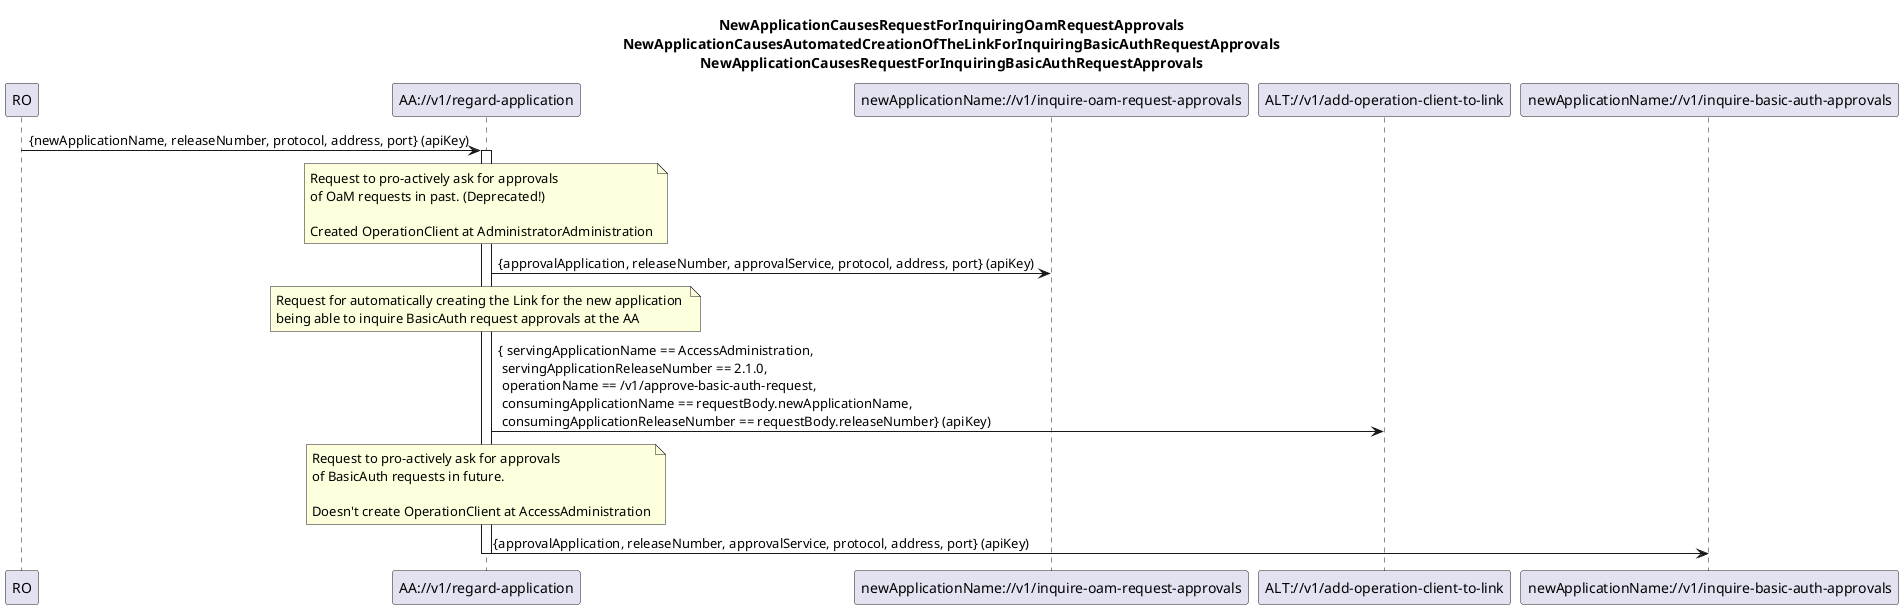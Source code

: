 @startuml is001_regardApplication
skinparam responseMessageBelowArrow true

title
NewApplicationCausesRequestForInquiringOamRequestApprovals
NewApplicationCausesAutomatedCreationOfTheLinkForInquiringBasicAuthRequestApprovals
NewApplicationCausesRequestForInquiringBasicAuthRequestApprovals
end title

participant "RO" as ro
participant "AA://v1/regard-application" as aa
participant "newApplicationName://v1/inquire-oam-request-approvals" as newApplicationPast
participant "ALT://v1/add-operation-client-to-link" as alt
participant "newApplicationName://v1/inquire-basic-auth-approvals" as newApplicationFuture

ro -> aa : {newApplicationName, releaseNumber, protocol, address, port} (apiKey)
activate aa

note over aa
Request to pro-actively ask for approvals
of OaM requests in past. (Deprecated!)

Created OperationClient at AdministratorAdministration
end note
aa -> newApplicationPast : {approvalApplication, releaseNumber, approvalService, protocol, address, port} (apiKey)

note over aa
Request for automatically creating the Link for the new application 
being able to inquire BasicAuth request approvals at the AA
end note
aa -> alt : { servingApplicationName == AccessAdministration,\n servingApplicationReleaseNumber == 2.1.0,\n operationName == /v1/approve-basic-auth-request,\n consumingApplicationName == requestBody.newApplicationName,\n consumingApplicationReleaseNumber == requestBody.releaseNumber} (apiKey)

note over aa
Request to pro-actively ask for approvals
of BasicAuth requests in future.

Doesn't create OperationClient at AccessAdministration
end note
aa -> newApplicationFuture : {approvalApplication, releaseNumber, approvalService, protocol, address, port} (apiKey)

deactivate aa

@enduml